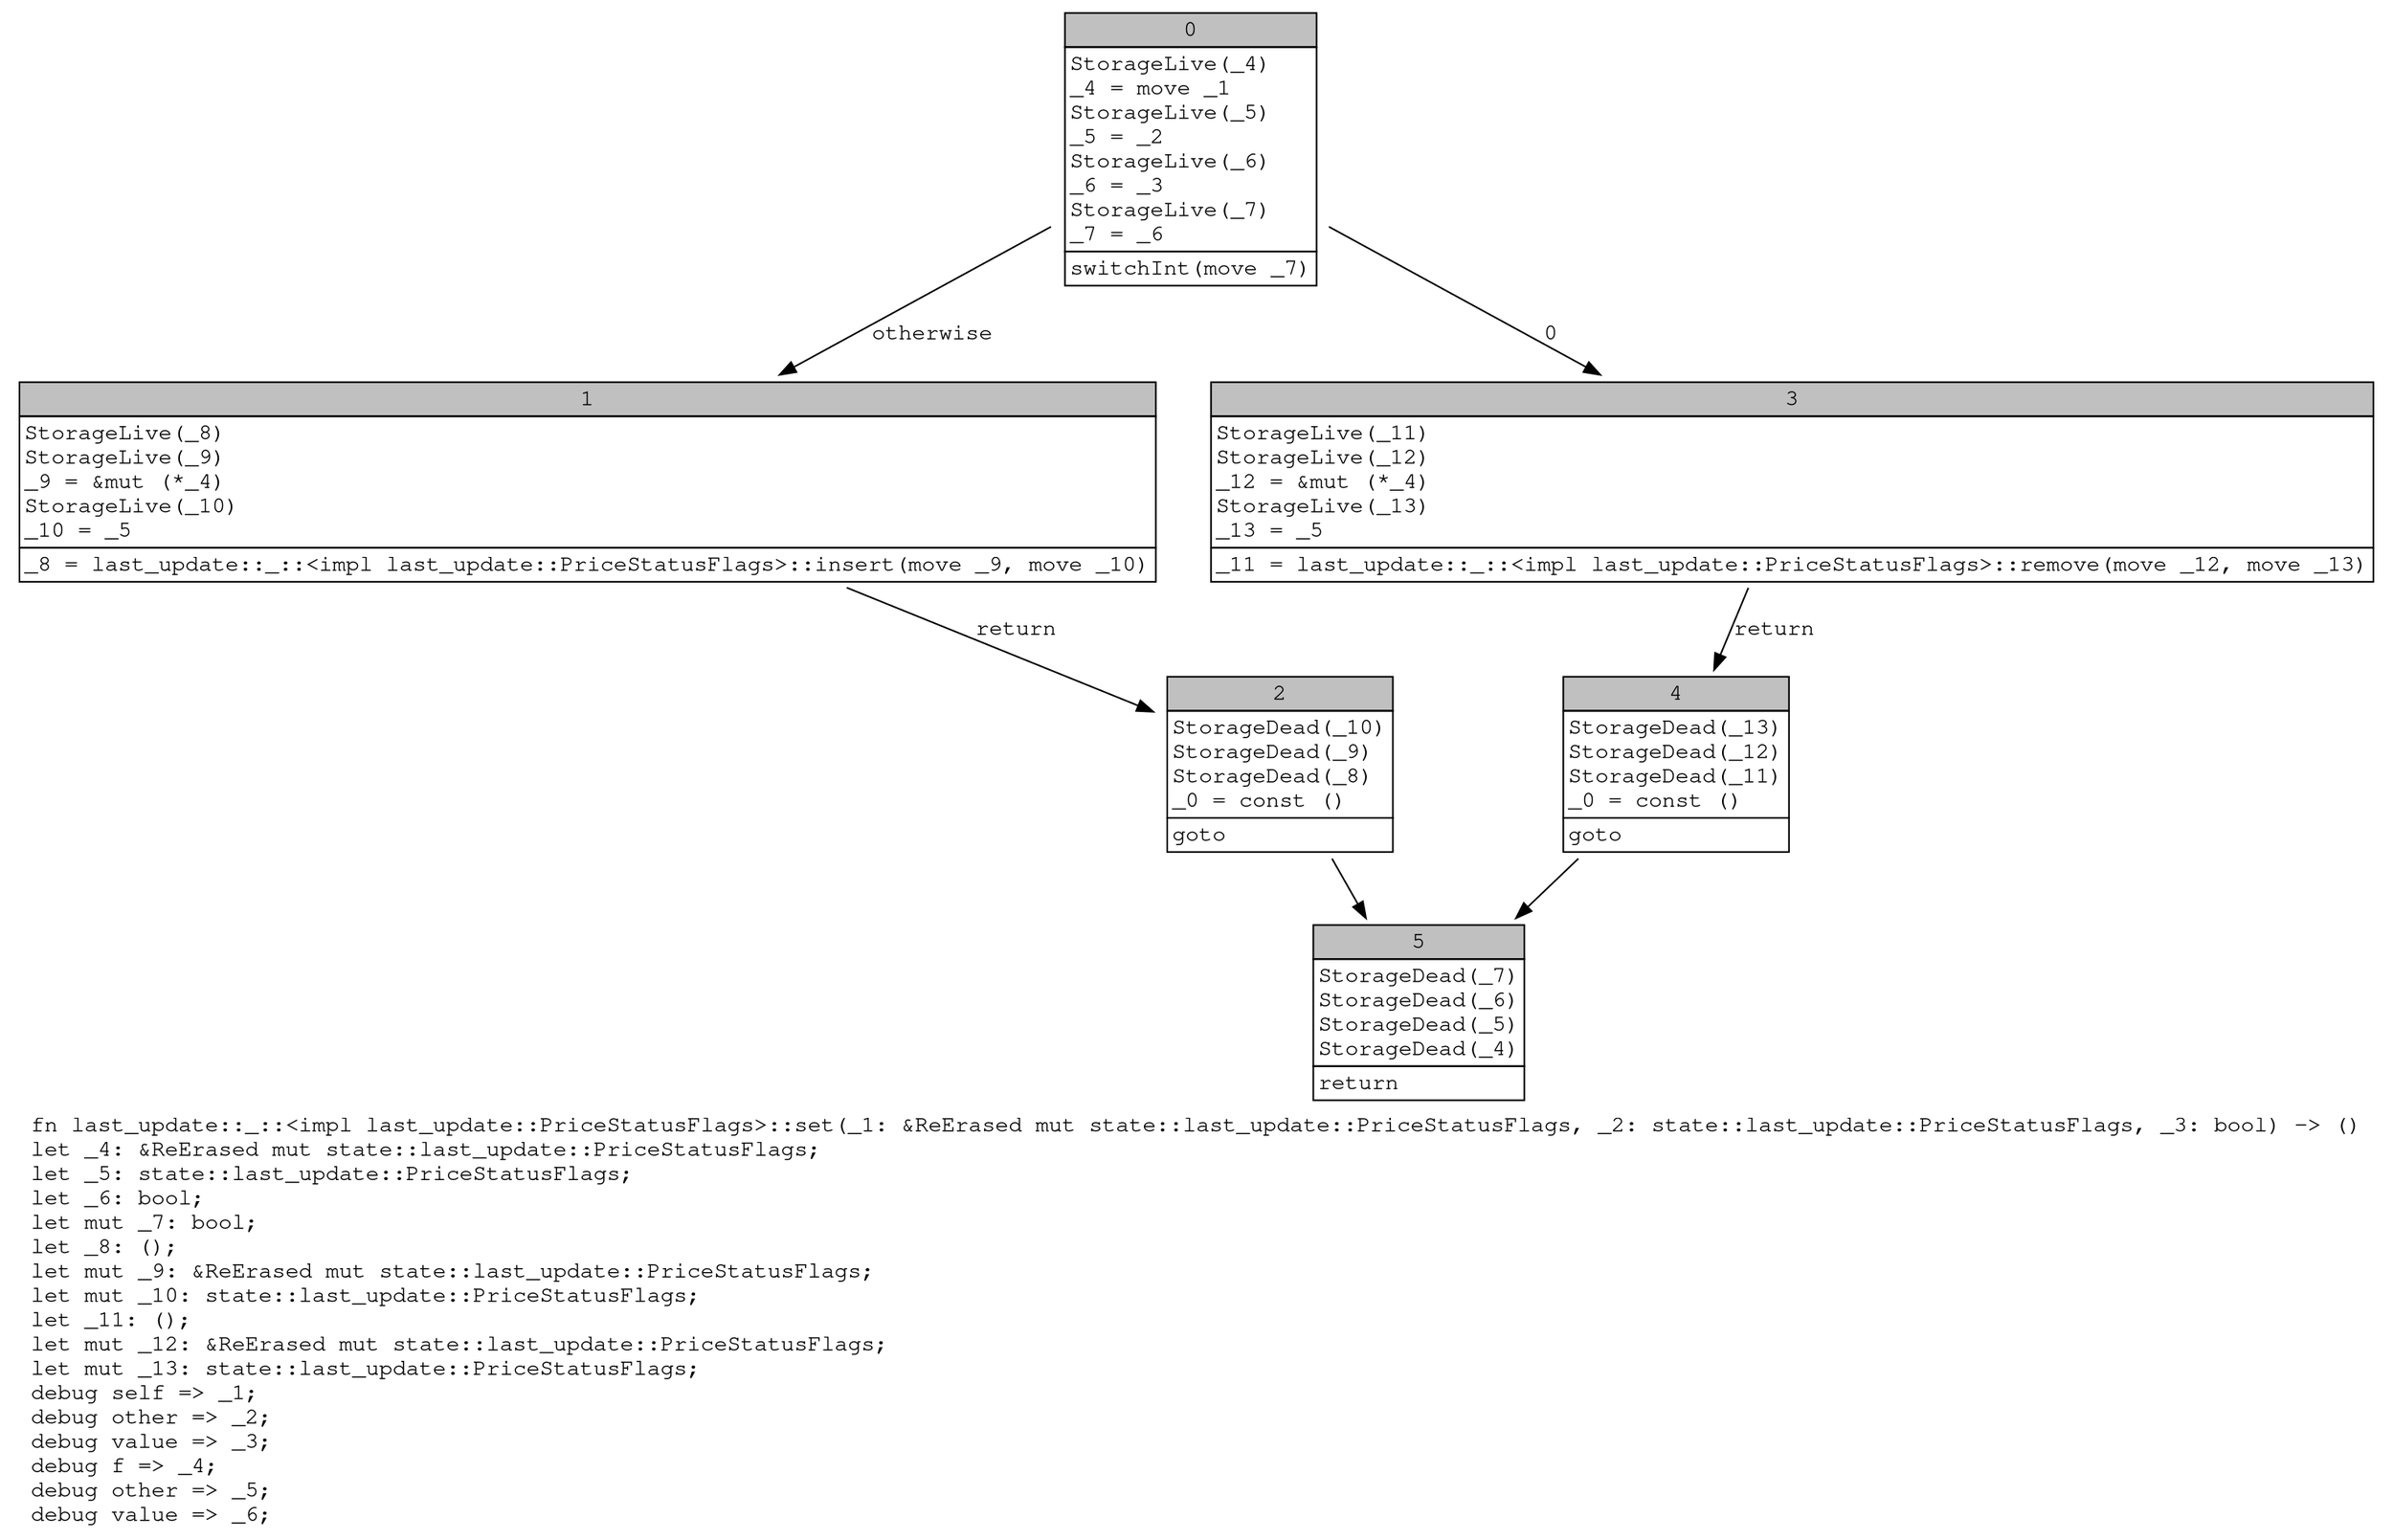 digraph Mir_0_6684 {
    graph [fontname="Courier, monospace"];
    node [fontname="Courier, monospace"];
    edge [fontname="Courier, monospace"];
    label=<fn last_update::_::&lt;impl last_update::PriceStatusFlags&gt;::set(_1: &amp;ReErased mut state::last_update::PriceStatusFlags, _2: state::last_update::PriceStatusFlags, _3: bool) -&gt; ()<br align="left"/>let _4: &amp;ReErased mut state::last_update::PriceStatusFlags;<br align="left"/>let _5: state::last_update::PriceStatusFlags;<br align="left"/>let _6: bool;<br align="left"/>let mut _7: bool;<br align="left"/>let _8: ();<br align="left"/>let mut _9: &amp;ReErased mut state::last_update::PriceStatusFlags;<br align="left"/>let mut _10: state::last_update::PriceStatusFlags;<br align="left"/>let _11: ();<br align="left"/>let mut _12: &amp;ReErased mut state::last_update::PriceStatusFlags;<br align="left"/>let mut _13: state::last_update::PriceStatusFlags;<br align="left"/>debug self =&gt; _1;<br align="left"/>debug other =&gt; _2;<br align="left"/>debug value =&gt; _3;<br align="left"/>debug f =&gt; _4;<br align="left"/>debug other =&gt; _5;<br align="left"/>debug value =&gt; _6;<br align="left"/>>;
    bb0__0_6684 [shape="none", label=<<table border="0" cellborder="1" cellspacing="0"><tr><td bgcolor="gray" align="center" colspan="1">0</td></tr><tr><td align="left" balign="left">StorageLive(_4)<br/>_4 = move _1<br/>StorageLive(_5)<br/>_5 = _2<br/>StorageLive(_6)<br/>_6 = _3<br/>StorageLive(_7)<br/>_7 = _6<br/></td></tr><tr><td align="left">switchInt(move _7)</td></tr></table>>];
    bb1__0_6684 [shape="none", label=<<table border="0" cellborder="1" cellspacing="0"><tr><td bgcolor="gray" align="center" colspan="1">1</td></tr><tr><td align="left" balign="left">StorageLive(_8)<br/>StorageLive(_9)<br/>_9 = &amp;mut (*_4)<br/>StorageLive(_10)<br/>_10 = _5<br/></td></tr><tr><td align="left">_8 = last_update::_::&lt;impl last_update::PriceStatusFlags&gt;::insert(move _9, move _10)</td></tr></table>>];
    bb2__0_6684 [shape="none", label=<<table border="0" cellborder="1" cellspacing="0"><tr><td bgcolor="gray" align="center" colspan="1">2</td></tr><tr><td align="left" balign="left">StorageDead(_10)<br/>StorageDead(_9)<br/>StorageDead(_8)<br/>_0 = const ()<br/></td></tr><tr><td align="left">goto</td></tr></table>>];
    bb3__0_6684 [shape="none", label=<<table border="0" cellborder="1" cellspacing="0"><tr><td bgcolor="gray" align="center" colspan="1">3</td></tr><tr><td align="left" balign="left">StorageLive(_11)<br/>StorageLive(_12)<br/>_12 = &amp;mut (*_4)<br/>StorageLive(_13)<br/>_13 = _5<br/></td></tr><tr><td align="left">_11 = last_update::_::&lt;impl last_update::PriceStatusFlags&gt;::remove(move _12, move _13)</td></tr></table>>];
    bb4__0_6684 [shape="none", label=<<table border="0" cellborder="1" cellspacing="0"><tr><td bgcolor="gray" align="center" colspan="1">4</td></tr><tr><td align="left" balign="left">StorageDead(_13)<br/>StorageDead(_12)<br/>StorageDead(_11)<br/>_0 = const ()<br/></td></tr><tr><td align="left">goto</td></tr></table>>];
    bb5__0_6684 [shape="none", label=<<table border="0" cellborder="1" cellspacing="0"><tr><td bgcolor="gray" align="center" colspan="1">5</td></tr><tr><td align="left" balign="left">StorageDead(_7)<br/>StorageDead(_6)<br/>StorageDead(_5)<br/>StorageDead(_4)<br/></td></tr><tr><td align="left">return</td></tr></table>>];
    bb0__0_6684 -> bb3__0_6684 [label="0"];
    bb0__0_6684 -> bb1__0_6684 [label="otherwise"];
    bb1__0_6684 -> bb2__0_6684 [label="return"];
    bb2__0_6684 -> bb5__0_6684 [label=""];
    bb3__0_6684 -> bb4__0_6684 [label="return"];
    bb4__0_6684 -> bb5__0_6684 [label=""];
}

